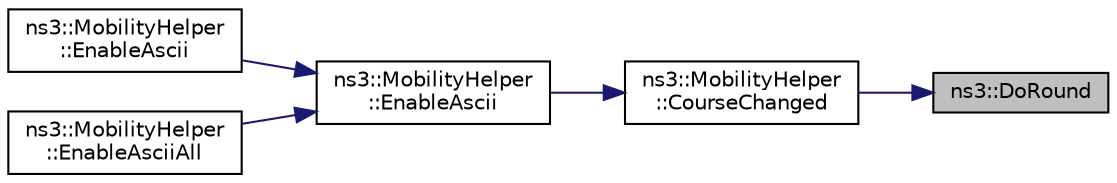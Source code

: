 digraph "ns3::DoRound"
{
 // LATEX_PDF_SIZE
  edge [fontname="Helvetica",fontsize="10",labelfontname="Helvetica",labelfontsize="10"];
  node [fontname="Helvetica",fontsize="10",shape=record];
  rankdir="RL";
  Node1 [label="ns3::DoRound",height=0.2,width=0.4,color="black", fillcolor="grey75", style="filled", fontcolor="black",tooltip="Utility function that rounds |1e-4| < input value < |1e-3| up to +/- 1e-3 and value <= |1e-4| to zero..."];
  Node1 -> Node2 [dir="back",color="midnightblue",fontsize="10",style="solid",fontname="Helvetica"];
  Node2 [label="ns3::MobilityHelper\l::CourseChanged",height=0.2,width=0.4,color="black", fillcolor="white", style="filled",URL="$classns3_1_1_mobility_helper.html#a542a56e32f638a75ef152a3f56ce553b",tooltip="Output course change events from mobility model to output stream."];
  Node2 -> Node3 [dir="back",color="midnightblue",fontsize="10",style="solid",fontname="Helvetica"];
  Node3 [label="ns3::MobilityHelper\l::EnableAscii",height=0.2,width=0.4,color="black", fillcolor="white", style="filled",URL="$classns3_1_1_mobility_helper.html#af5b410b07e9d77b782714c39e3506a9e",tooltip=" "];
  Node3 -> Node4 [dir="back",color="midnightblue",fontsize="10",style="solid",fontname="Helvetica"];
  Node4 [label="ns3::MobilityHelper\l::EnableAscii",height=0.2,width=0.4,color="black", fillcolor="white", style="filled",URL="$classns3_1_1_mobility_helper.html#a2ff8bdad85411a26b6cb66eeb8398f12",tooltip=" "];
  Node3 -> Node5 [dir="back",color="midnightblue",fontsize="10",style="solid",fontname="Helvetica"];
  Node5 [label="ns3::MobilityHelper\l::EnableAsciiAll",height=0.2,width=0.4,color="black", fillcolor="white", style="filled",URL="$classns3_1_1_mobility_helper.html#a42ea087c23c41ea9c16526caa7812b40",tooltip=" "];
}
